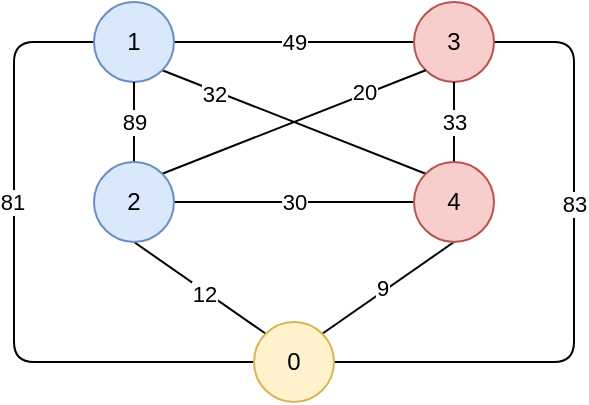 <mxfile version="16.5.1" type="device"><diagram id="KT6BVVwpZQ-PzByDmpSR" name="Page-1"><mxGraphModel dx="447" dy="700" grid="1" gridSize="10" guides="1" tooltips="1" connect="1" arrows="1" fold="1" page="1" pageScale="1" pageWidth="1169" pageHeight="827" math="0" shadow="0"><root><mxCell id="0"/><mxCell id="1" parent="0"/><mxCell id="OkgXGxxXH_M1r6asx4Bu-3" style="orthogonalLoop=1;jettySize=auto;html=1;exitX=1;exitY=1;exitDx=0;exitDy=0;strokeColor=default;rounded=0;entryX=0;entryY=0;entryDx=0;entryDy=0;endArrow=none;endFill=0;" parent="1" source="rKTyUtYBZjIyGBot-0EL-1" target="rKTyUtYBZjIyGBot-0EL-4" edge="1"><mxGeometry relative="1" as="geometry"><mxPoint x="390" y="220" as="targetPoint"/></mxGeometry></mxCell><mxCell id="6fFmA1XbHM5m_iK85ql9-7" value="32" style="edgeLabel;html=1;align=center;verticalAlign=middle;resizable=0;points=[];" vertex="1" connectable="0" parent="OkgXGxxXH_M1r6asx4Bu-3"><mxGeometry x="-0.404" relative="1" as="geometry"><mxPoint x="-13" y="-4" as="offset"/></mxGeometry></mxCell><mxCell id="OkgXGxxXH_M1r6asx4Bu-6" style="edgeStyle=none;rounded=0;orthogonalLoop=1;jettySize=auto;html=1;exitX=1;exitY=0.5;exitDx=0;exitDy=0;endArrow=none;endFill=0;strokeColor=default;" parent="1" source="rKTyUtYBZjIyGBot-0EL-1" target="rKTyUtYBZjIyGBot-0EL-2" edge="1"><mxGeometry relative="1" as="geometry"/></mxCell><mxCell id="6fFmA1XbHM5m_iK85ql9-5" value="49" style="edgeLabel;html=1;align=center;verticalAlign=middle;resizable=0;points=[];" vertex="1" connectable="0" parent="OkgXGxxXH_M1r6asx4Bu-6"><mxGeometry x="-0.193" y="-1" relative="1" as="geometry"><mxPoint x="11" y="-1" as="offset"/></mxGeometry></mxCell><mxCell id="OkgXGxxXH_M1r6asx4Bu-9" style="edgeStyle=none;rounded=1;orthogonalLoop=1;jettySize=auto;html=1;exitX=0;exitY=0.5;exitDx=0;exitDy=0;entryX=0;entryY=0.5;entryDx=0;entryDy=0;endArrow=none;endFill=0;strokeColor=default;" parent="1" source="rKTyUtYBZjIyGBot-0EL-1" target="rKTyUtYBZjIyGBot-0EL-13" edge="1"><mxGeometry relative="1" as="geometry"><Array as="points"><mxPoint x="200" y="140"/><mxPoint x="200" y="300"/></Array></mxGeometry></mxCell><mxCell id="6fFmA1XbHM5m_iK85ql9-1" value="81" style="edgeLabel;html=1;align=center;verticalAlign=middle;resizable=0;points=[];" vertex="1" connectable="0" parent="OkgXGxxXH_M1r6asx4Bu-9"><mxGeometry x="-0.418" y="-1" relative="1" as="geometry"><mxPoint y="27" as="offset"/></mxGeometry></mxCell><mxCell id="rKTyUtYBZjIyGBot-0EL-1" value="1" style="ellipse;whiteSpace=wrap;html=1;aspect=fixed;fillColor=#dae8fc;strokeColor=#6c8ebf;" parent="1" vertex="1"><mxGeometry x="240" y="120" width="40" height="40" as="geometry"/></mxCell><mxCell id="OkgXGxxXH_M1r6asx4Bu-12" style="edgeStyle=none;rounded=1;orthogonalLoop=1;jettySize=auto;html=1;exitX=1;exitY=0.5;exitDx=0;exitDy=0;entryX=1;entryY=0.5;entryDx=0;entryDy=0;endArrow=none;endFill=0;strokeColor=default;" parent="1" source="rKTyUtYBZjIyGBot-0EL-2" target="rKTyUtYBZjIyGBot-0EL-13" edge="1"><mxGeometry relative="1" as="geometry"><Array as="points"><mxPoint x="480" y="140"/><mxPoint x="480" y="300"/></Array></mxGeometry></mxCell><mxCell id="6fFmA1XbHM5m_iK85ql9-2" value="83" style="edgeLabel;html=1;align=center;verticalAlign=middle;resizable=0;points=[];" vertex="1" connectable="0" parent="OkgXGxxXH_M1r6asx4Bu-12"><mxGeometry x="-0.379" relative="1" as="geometry"><mxPoint y="21" as="offset"/></mxGeometry></mxCell><mxCell id="rKTyUtYBZjIyGBot-0EL-2" value="3" style="ellipse;whiteSpace=wrap;html=1;aspect=fixed;fillColor=#f8cecc;strokeColor=#b85450;" parent="1" vertex="1"><mxGeometry x="400" y="120" width="40" height="40" as="geometry"/></mxCell><mxCell id="OkgXGxxXH_M1r6asx4Bu-4" style="edgeStyle=none;rounded=0;orthogonalLoop=1;jettySize=auto;html=1;exitX=1;exitY=0;exitDx=0;exitDy=0;entryX=0;entryY=1;entryDx=0;entryDy=0;endArrow=none;endFill=0;strokeColor=default;" parent="1" source="rKTyUtYBZjIyGBot-0EL-3" target="rKTyUtYBZjIyGBot-0EL-2" edge="1"><mxGeometry relative="1" as="geometry"/></mxCell><mxCell id="6fFmA1XbHM5m_iK85ql9-8" value="20" style="edgeLabel;html=1;align=center;verticalAlign=middle;resizable=0;points=[];" vertex="1" connectable="0" parent="OkgXGxxXH_M1r6asx4Bu-4"><mxGeometry x="0.544" y="1" relative="1" as="geometry"><mxPoint as="offset"/></mxGeometry></mxCell><mxCell id="OkgXGxxXH_M1r6asx4Bu-5" style="edgeStyle=none;rounded=0;orthogonalLoop=1;jettySize=auto;html=1;exitX=1;exitY=0.5;exitDx=0;exitDy=0;endArrow=none;endFill=0;strokeColor=default;" parent="1" source="rKTyUtYBZjIyGBot-0EL-3" target="rKTyUtYBZjIyGBot-0EL-4" edge="1"><mxGeometry relative="1" as="geometry"/></mxCell><mxCell id="6fFmA1XbHM5m_iK85ql9-10" value="30" style="edgeLabel;html=1;align=center;verticalAlign=middle;resizable=0;points=[];" vertex="1" connectable="0" parent="OkgXGxxXH_M1r6asx4Bu-5"><mxGeometry x="0.179" y="-1" relative="1" as="geometry"><mxPoint x="-11" y="-1" as="offset"/></mxGeometry></mxCell><mxCell id="OkgXGxxXH_M1r6asx4Bu-7" style="edgeStyle=none;rounded=0;orthogonalLoop=1;jettySize=auto;html=1;exitX=0.5;exitY=0;exitDx=0;exitDy=0;entryX=0.5;entryY=1;entryDx=0;entryDy=0;endArrow=none;endFill=0;strokeColor=default;" parent="1" source="rKTyUtYBZjIyGBot-0EL-3" target="rKTyUtYBZjIyGBot-0EL-1" edge="1"><mxGeometry relative="1" as="geometry"/></mxCell><mxCell id="6fFmA1XbHM5m_iK85ql9-6" value="89" style="edgeLabel;html=1;align=center;verticalAlign=middle;resizable=0;points=[];" vertex="1" connectable="0" parent="OkgXGxxXH_M1r6asx4Bu-7"><mxGeometry x="-0.4" relative="1" as="geometry"><mxPoint y="-8" as="offset"/></mxGeometry></mxCell><mxCell id="OkgXGxxXH_M1r6asx4Bu-10" style="edgeStyle=none;rounded=0;orthogonalLoop=1;jettySize=auto;html=1;exitX=0.5;exitY=1;exitDx=0;exitDy=0;entryX=0;entryY=0;entryDx=0;entryDy=0;endArrow=none;endFill=0;strokeColor=default;" parent="1" source="rKTyUtYBZjIyGBot-0EL-3" target="rKTyUtYBZjIyGBot-0EL-13" edge="1"><mxGeometry relative="1" as="geometry"/></mxCell><mxCell id="6fFmA1XbHM5m_iK85ql9-3" value="12" style="edgeLabel;html=1;align=center;verticalAlign=middle;resizable=0;points=[];" vertex="1" connectable="0" parent="OkgXGxxXH_M1r6asx4Bu-10"><mxGeometry x="0.163" relative="1" as="geometry"><mxPoint x="-3" y="-1" as="offset"/></mxGeometry></mxCell><mxCell id="rKTyUtYBZjIyGBot-0EL-3" value="2" style="ellipse;whiteSpace=wrap;html=1;aspect=fixed;fillColor=#dae8fc;strokeColor=#6c8ebf;" parent="1" vertex="1"><mxGeometry x="240" y="200" width="40" height="40" as="geometry"/></mxCell><mxCell id="OkgXGxxXH_M1r6asx4Bu-8" style="edgeStyle=none;rounded=0;orthogonalLoop=1;jettySize=auto;html=1;exitX=0.5;exitY=0;exitDx=0;exitDy=0;entryX=0.5;entryY=1;entryDx=0;entryDy=0;endArrow=none;endFill=0;strokeColor=default;" parent="1" source="rKTyUtYBZjIyGBot-0EL-4" target="rKTyUtYBZjIyGBot-0EL-2" edge="1"><mxGeometry relative="1" as="geometry"/></mxCell><mxCell id="6fFmA1XbHM5m_iK85ql9-9" value="33" style="edgeLabel;html=1;align=center;verticalAlign=middle;resizable=0;points=[];" vertex="1" connectable="0" parent="OkgXGxxXH_M1r6asx4Bu-8"><mxGeometry x="-0.286" relative="1" as="geometry"><mxPoint y="-6" as="offset"/></mxGeometry></mxCell><mxCell id="OkgXGxxXH_M1r6asx4Bu-11" style="edgeStyle=none;rounded=0;orthogonalLoop=1;jettySize=auto;html=1;exitX=0.5;exitY=1;exitDx=0;exitDy=0;entryX=1;entryY=0;entryDx=0;entryDy=0;endArrow=none;endFill=0;strokeColor=default;" parent="1" source="rKTyUtYBZjIyGBot-0EL-4" target="rKTyUtYBZjIyGBot-0EL-13" edge="1"><mxGeometry relative="1" as="geometry"/></mxCell><mxCell id="6fFmA1XbHM5m_iK85ql9-4" value="9" style="edgeLabel;html=1;align=center;verticalAlign=middle;resizable=0;points=[];" vertex="1" connectable="0" parent="OkgXGxxXH_M1r6asx4Bu-11"><mxGeometry x="0.335" y="2" relative="1" as="geometry"><mxPoint x="7" y="-9" as="offset"/></mxGeometry></mxCell><mxCell id="rKTyUtYBZjIyGBot-0EL-4" value="4" style="ellipse;whiteSpace=wrap;html=1;aspect=fixed;fillColor=#f8cecc;strokeColor=#b85450;" parent="1" vertex="1"><mxGeometry x="400" y="200" width="40" height="40" as="geometry"/></mxCell><mxCell id="rKTyUtYBZjIyGBot-0EL-13" value="0" style="ellipse;whiteSpace=wrap;html=1;aspect=fixed;fillColor=#fff2cc;strokeColor=#d6b656;" parent="1" vertex="1"><mxGeometry x="320" y="280" width="40" height="40" as="geometry"/></mxCell></root></mxGraphModel></diagram></mxfile>